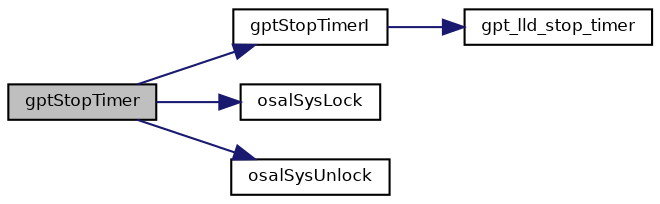 digraph "gptStopTimer"
{
  bgcolor="transparent";
  edge [fontname="Helvetica",fontsize="8",labelfontname="Helvetica",labelfontsize="8"];
  node [fontname="Helvetica",fontsize="8",shape=record];
  rankdir="LR";
  Node28 [label="gptStopTimer",height=0.2,width=0.4,color="black", fillcolor="grey75", style="filled", fontcolor="black"];
  Node28 -> Node29 [color="midnightblue",fontsize="8",style="solid",fontname="Helvetica"];
  Node29 [label="gptStopTimerI",height=0.2,width=0.4,color="black",URL="$group___g_p_t.html#gae53d7dcc146cc55a284690bfa82d210f",tooltip="Stops the timer. "];
  Node29 -> Node30 [color="midnightblue",fontsize="8",style="solid",fontname="Helvetica"];
  Node30 [label="gpt_lld_stop_timer",height=0.2,width=0.4,color="black",URL="$group___g_p_t.html#ga79af60d200fd27a59501331b7b26b47d",tooltip="Stops the timer. "];
  Node28 -> Node31 [color="midnightblue",fontsize="8",style="solid",fontname="Helvetica"];
  Node31 [label="osalSysLock",height=0.2,width=0.4,color="black",URL="$group___o_s_a_l.html#ga0cb5e528b0114b4ca61c2eb65a0515fa",tooltip="Enters a critical zone from thread context. "];
  Node28 -> Node32 [color="midnightblue",fontsize="8",style="solid",fontname="Helvetica"];
  Node32 [label="osalSysUnlock",height=0.2,width=0.4,color="black",URL="$group___o_s_a_l.html#ga17dbf4a1761019b8d94f43832c506543",tooltip="Leaves a critical zone from thread context. "];
}
